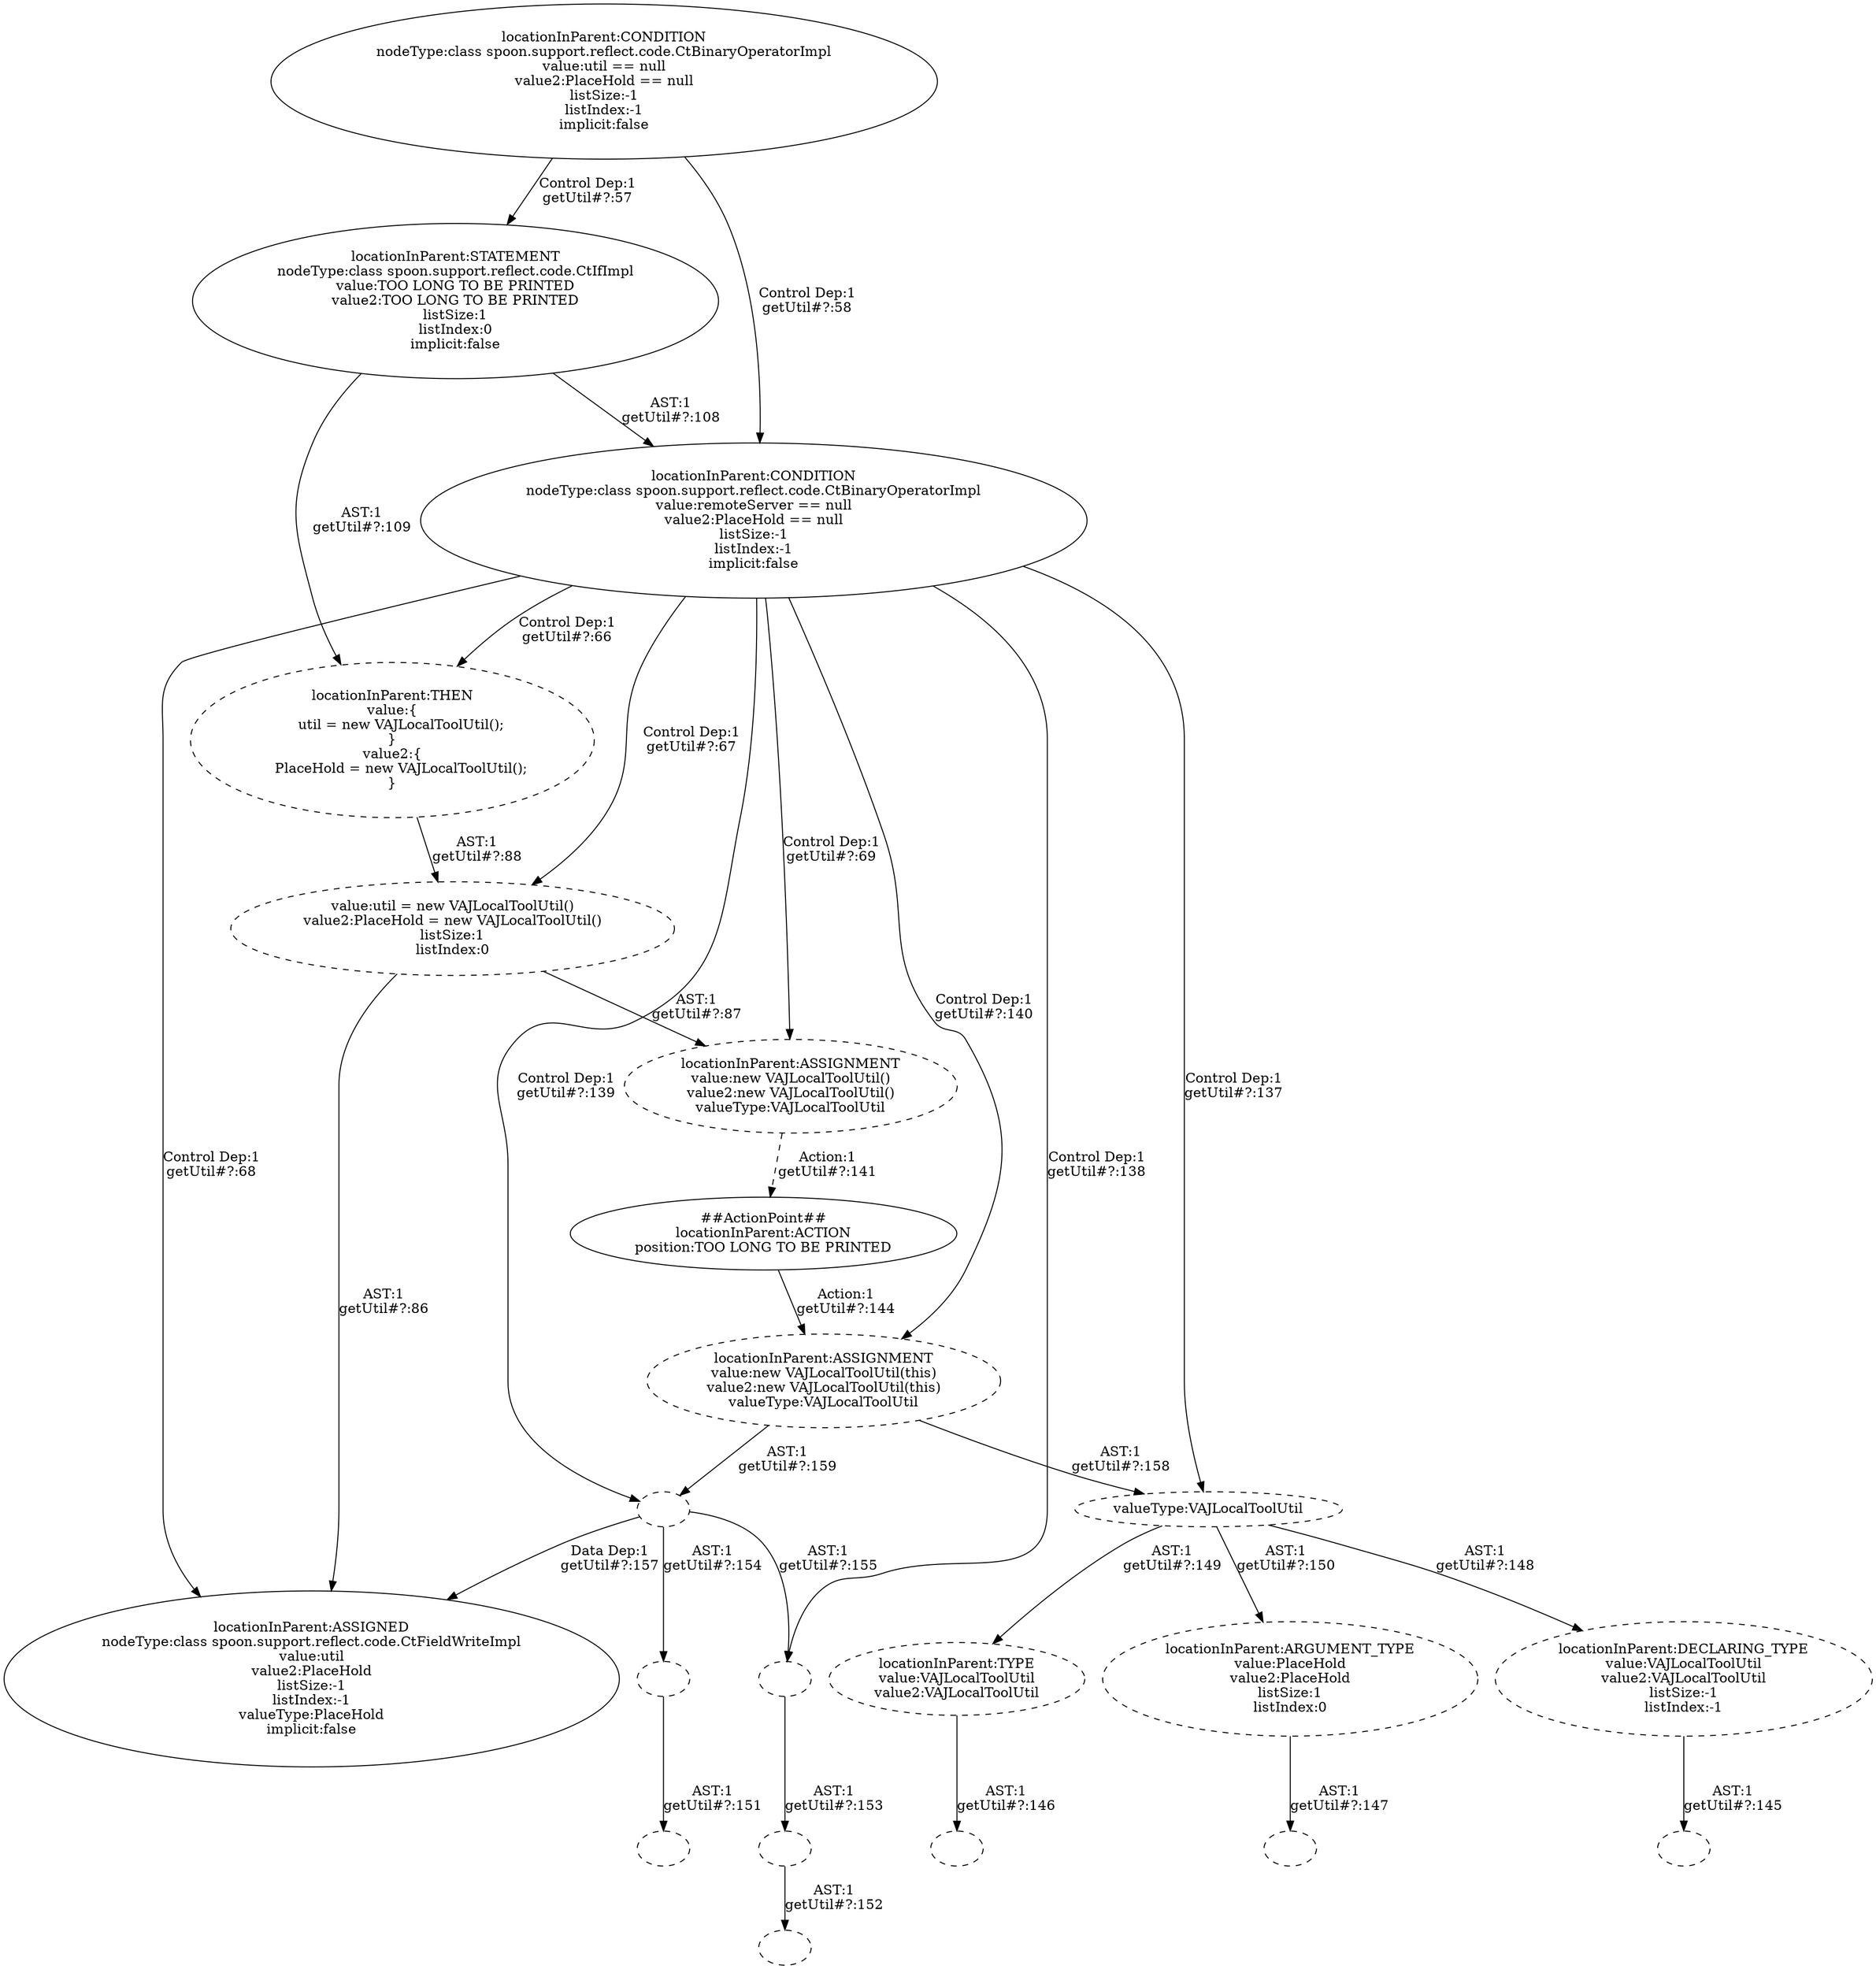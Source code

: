 digraph "Pattern" {
0 [label="##ActionPoint##
locationInParent:ACTION
position:TOO LONG TO BE PRINTED" shape=ellipse]
1 [label="locationInParent:ASSIGNMENT
value:new VAJLocalToolUtil()
value2:new VAJLocalToolUtil()
valueType:VAJLocalToolUtil" shape=ellipse style=dashed]
2 [label="locationInParent:CONDITION
nodeType:class spoon.support.reflect.code.CtBinaryOperatorImpl
value:remoteServer == null
value2:PlaceHold == null
listSize:-1
listIndex:-1
implicit:false" shape=ellipse]
3 [label="locationInParent:CONDITION
nodeType:class spoon.support.reflect.code.CtBinaryOperatorImpl
value:util == null
value2:PlaceHold == null
listSize:-1
listIndex:-1
implicit:false" shape=ellipse]
4 [label="locationInParent:STATEMENT
nodeType:class spoon.support.reflect.code.CtIfImpl
value:TOO LONG TO BE PRINTED
value2:TOO LONG TO BE PRINTED
listSize:1
listIndex:0
implicit:false" shape=ellipse]
5 [label="locationInParent:THEN
value:\{
    util = new VAJLocalToolUtil();
\}
value2:\{
    PlaceHold = new VAJLocalToolUtil();
\}" shape=ellipse style=dashed]
6 [label="value:util = new VAJLocalToolUtil()
value2:PlaceHold = new VAJLocalToolUtil()
listSize:1
listIndex:0" shape=ellipse style=dashed]
7 [label="locationInParent:ASSIGNED
nodeType:class spoon.support.reflect.code.CtFieldWriteImpl
value:util
value2:PlaceHold
listSize:-1
listIndex:-1
valueType:PlaceHold
implicit:false" shape=ellipse]
8 [label="" shape=ellipse style=dashed]
9 [label="" shape=ellipse style=dashed]
10 [label="" shape=ellipse style=dashed]
11 [label="" shape=ellipse style=dashed]
12 [label="" shape=ellipse style=dashed]
13 [label="" shape=ellipse style=dashed]
14 [label="valueType:VAJLocalToolUtil" shape=ellipse style=dashed]
15 [label="locationInParent:DECLARING_TYPE
value:VAJLocalToolUtil
value2:VAJLocalToolUtil
listSize:-1
listIndex:-1" shape=ellipse style=dashed]
16 [label="" shape=ellipse style=dashed]
17 [label="locationInParent:TYPE
value:VAJLocalToolUtil
value2:VAJLocalToolUtil" shape=ellipse style=dashed]
18 [label="" shape=ellipse style=dashed]
19 [label="locationInParent:ARGUMENT_TYPE
value:PlaceHold
value2:PlaceHold
listSize:1
listIndex:0" shape=ellipse style=dashed]
20 [label="" shape=ellipse style=dashed]
21 [label="locationInParent:ASSIGNMENT
value:new VAJLocalToolUtil(this)
value2:new VAJLocalToolUtil(this)
valueType:VAJLocalToolUtil" shape=ellipse style=dashed]
0 -> 21 [label="Action:1
getUtil#?:144"];
1 -> 0 [label="Action:1
getUtil#?:141" style=dashed];
2 -> 1 [label="Control Dep:1
getUtil#?:69"];
2 -> 5 [label="Control Dep:1
getUtil#?:66"];
2 -> 6 [label="Control Dep:1
getUtil#?:67"];
2 -> 7 [label="Control Dep:1
getUtil#?:68"];
2 -> 14 [label="Control Dep:1
getUtil#?:137"];
2 -> 11 [label="Control Dep:1
getUtil#?:138"];
2 -> 8 [label="Control Dep:1
getUtil#?:139"];
2 -> 21 [label="Control Dep:1
getUtil#?:140"];
3 -> 2 [label="Control Dep:1
getUtil#?:58"];
3 -> 4 [label="Control Dep:1
getUtil#?:57"];
4 -> 2 [label="AST:1
getUtil#?:108"];
4 -> 5 [label="AST:1
getUtil#?:109"];
5 -> 6 [label="AST:1
getUtil#?:88"];
6 -> 1 [label="AST:1
getUtil#?:87"];
6 -> 7 [label="AST:1
getUtil#?:86"];
8 -> 7 [label="Data Dep:1
getUtil#?:157"];
8 -> 9 [label="AST:1
getUtil#?:154"];
8 -> 11 [label="AST:1
getUtil#?:155"];
9 -> 10 [label="AST:1
getUtil#?:151"];
11 -> 12 [label="AST:1
getUtil#?:153"];
12 -> 13 [label="AST:1
getUtil#?:152"];
14 -> 15 [label="AST:1
getUtil#?:148"];
14 -> 17 [label="AST:1
getUtil#?:149"];
14 -> 19 [label="AST:1
getUtil#?:150"];
15 -> 16 [label="AST:1
getUtil#?:145"];
17 -> 18 [label="AST:1
getUtil#?:146"];
19 -> 20 [label="AST:1
getUtil#?:147"];
21 -> 8 [label="AST:1
getUtil#?:159"];
21 -> 14 [label="AST:1
getUtil#?:158"];
}